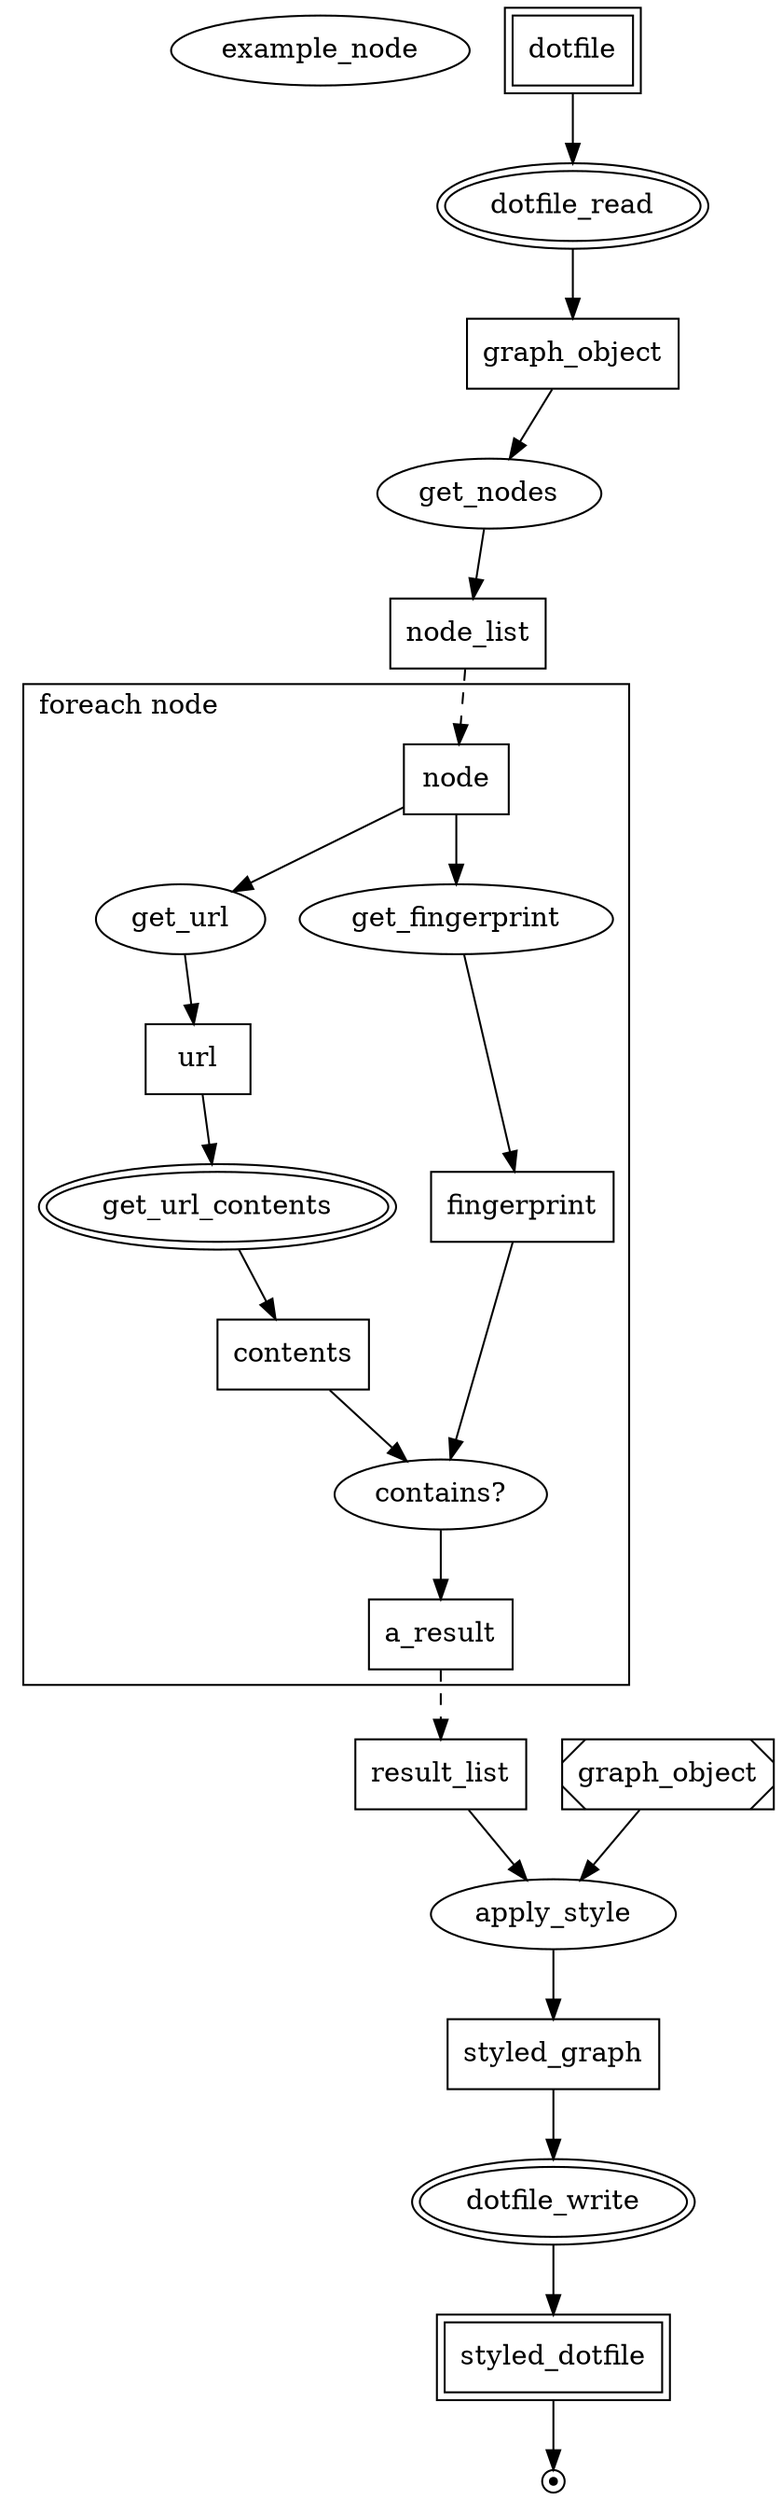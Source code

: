 digraph G {

    example_node [
        fingerprint="* People suffering"
        URL="https://github.com/guy4261/polkadot/blob/main/README.md"
        start=36
        end=36
    ]

    dotfile [shape="box" peripheries=2]
    dotfile_read [
        shape="ellipse"
        peripheries=2
        fingerprint="def dotfile_read(dot_file_path: str) -> pydot.core.Graph:"
        URL="https://github.com/guy4261/polkadot2/blob/main/polkadot.py#L29"
    ]

    graph_object [shape="box"]
    dotfile -> dotfile_read -> graph_object
    
    get_nodes [shape="ellipse"]
    node_list [shape="box"]
    graph_object -> get_nodes -> node_list

    node_list -> a_node [style="dashed"]

    subgraph cluster_foreach_node {
        label="foreach node"
        labeljust="l"

        a_node [shape="box" label="node"]
        get_url [
            shape="ellipse"
            fingerprint="def get_url(node: pydot.core.Node) -> str:"
            URL="https://github.com/guy4261/polkadot2/blob/main/polkadot.py"
        ]
        get_fingerprint [
            shape="ellipse"
            fingerprint="def get_fingerprint(node: pydot.core.Node) -> str:"
            URL="https://github.com/guy4261/polkadot2/blob/main/polkadot.py"                
        ]
        url [shape="box"]
        fingerprint [shape="box"]
        a_node -> get_url -> url
        a_node -> get_fingerprint -> fingerprint

        get_url_contents [
            shape="ellipse"
            peripheries=2
            fingerprint="def get_url_contents(url: str) -> str:"
            URL="https://github.com/guy4261/polkadot2/blob/main/polkadot.py"
        ]
        contents [shape="box"]
        url -> get_url_contents -> contents

        contains [
            shape="ellipse"
            label="contains?"
            fingerprint="def contains(fingerprint: str, content: str) -> bool:"
            URL="https://github.com/guy4261/polkadot2/blob/main/polkadot.py"
        ]
        a_result [shape="box"]
        {contents; fingerprint} -> contains -> a_result
    }

    result_list [shape="box"]
    a_result -> result_list [style="dashed"]

    graph_object_0 [shape="box" style="diagonals" label="graph_object"]
    styled_graph [shape="box"]
    apply_style [
        shape="ellipse"
        fingerprint="def apply_style(graph: pydot.core.Graph, results: Dict[str, bool]):"
        URL="https://github.com/guy4261/polkadot2/blob/main/polkadot.py"                
    ]
    {graph_object_0; result_list} -> apply_style -> styled_graph

    dotfile_write [
        shape="ellipse"
        peripheries=2
        URL="https://github.com/guy4261/polkadot2/blob/main/polkadot.py"
    ]
    styled_dotfile [shape="box" peripheries=2]
    end [shape="point" peripheries=2]    
    styled_graph -> dotfile_write -> styled_dotfile -> end
    
    graph_object -> graph_object_0 [style=invis minlen=2]
}